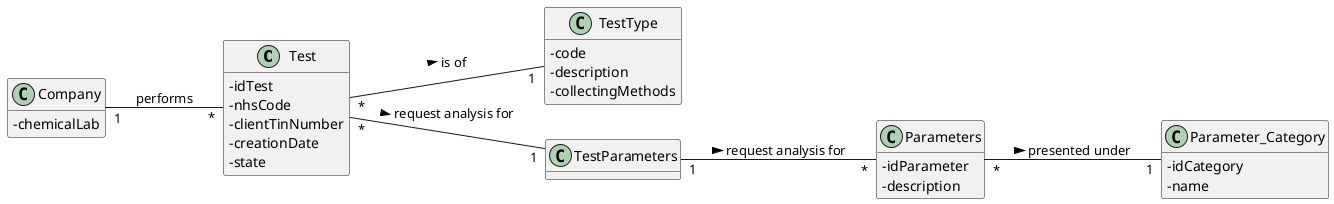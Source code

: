 @startuml
hide methods
left to right direction
skinparam classAttributeIconSize 0

class Test {
  -idTest
  -nhsCode
  -clientTinNumber
  -creationDate
  -state
}

class Company{
    -chemicalLab
}

class TestType {
  -code
  -description
  -collectingMethods
}

class TestParameters {
}

class Parameters {
   -idParameter
   -description
}

class Parameter_Category {
   -idCategory
   -name
}



Company "1" -- "*" Test : performs
Test "*" -- "1" TestType : is of >
Test "*" -- "1" TestParameters : request analysis for >
TestParameters "1" -- "*" Parameters : request analysis for >
Parameters "*" -- "1" Parameter_Category : presented under >

@enduml